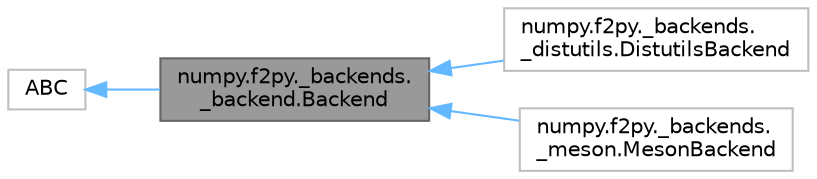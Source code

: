 digraph "numpy.f2py._backends._backend.Backend"
{
 // LATEX_PDF_SIZE
  bgcolor="transparent";
  edge [fontname=Helvetica,fontsize=10,labelfontname=Helvetica,labelfontsize=10];
  node [fontname=Helvetica,fontsize=10,shape=box,height=0.2,width=0.4];
  rankdir="LR";
  Node1 [id="Node000001",label="numpy.f2py._backends.\l_backend.Backend",height=0.2,width=0.4,color="gray40", fillcolor="grey60", style="filled", fontcolor="black",tooltip=" "];
  Node2 -> Node1 [id="edge1_Node000001_Node000002",dir="back",color="steelblue1",style="solid",tooltip=" "];
  Node2 [id="Node000002",label="ABC",height=0.2,width=0.4,color="grey75", fillcolor="white", style="filled",URL="$dd/d9b/classABC.html",tooltip=" "];
  Node1 -> Node3 [id="edge2_Node000001_Node000003",dir="back",color="steelblue1",style="solid",tooltip=" "];
  Node3 [id="Node000003",label="numpy.f2py._backends.\l_distutils.DistutilsBackend",height=0.2,width=0.4,color="grey75", fillcolor="white", style="filled",URL="$df/d31/classnumpy_1_1f2py_1_1__backends_1_1__distutils_1_1DistutilsBackend.html",tooltip=" "];
  Node1 -> Node4 [id="edge3_Node000001_Node000004",dir="back",color="steelblue1",style="solid",tooltip=" "];
  Node4 [id="Node000004",label="numpy.f2py._backends.\l_meson.MesonBackend",height=0.2,width=0.4,color="grey75", fillcolor="white", style="filled",URL="$db/d77/classnumpy_1_1f2py_1_1__backends_1_1__meson_1_1MesonBackend.html",tooltip=" "];
}
